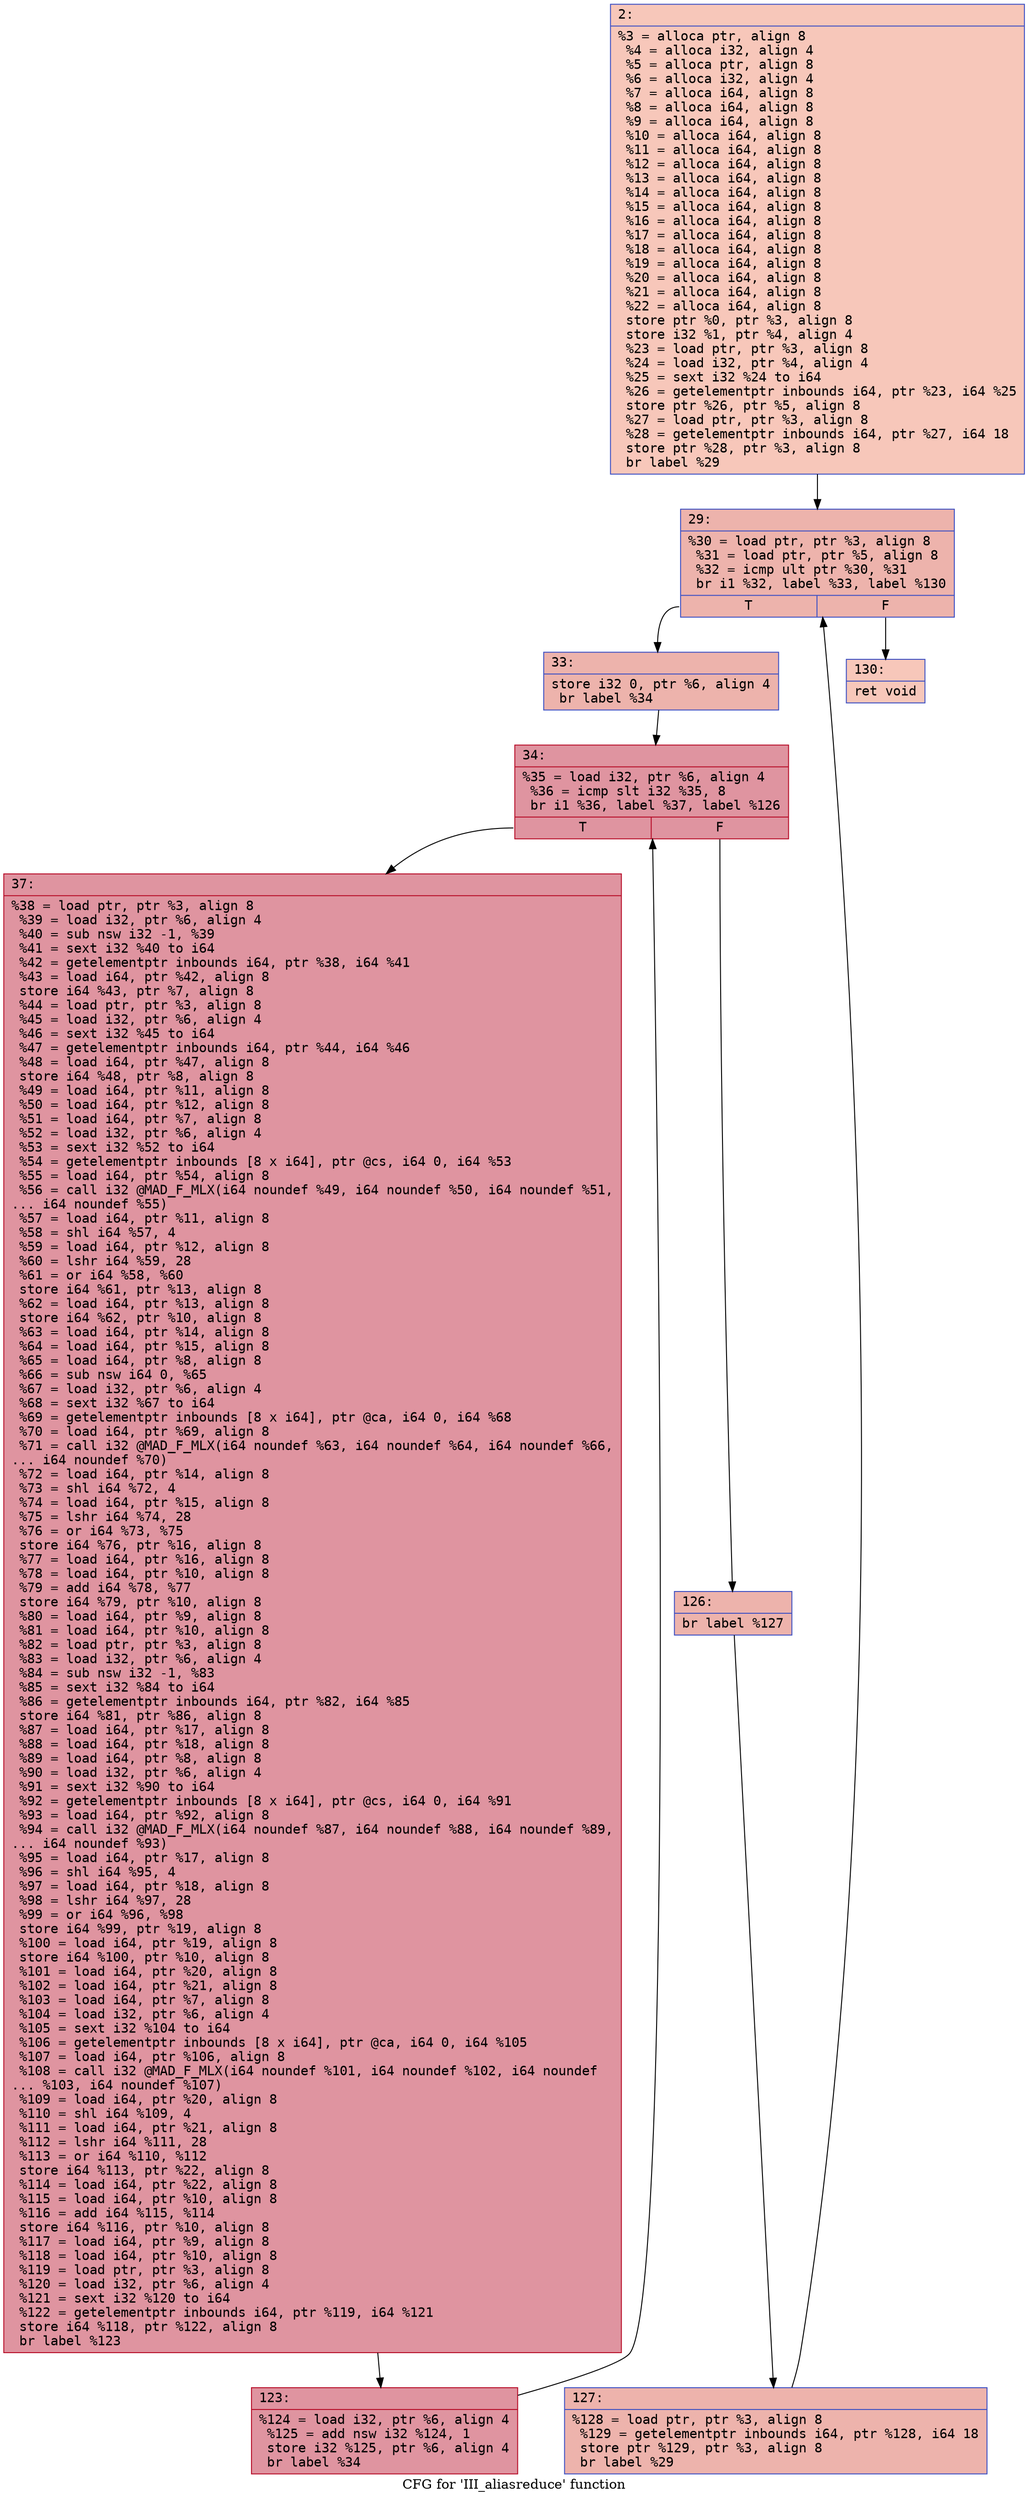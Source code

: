 digraph "CFG for 'III_aliasreduce' function" {
	label="CFG for 'III_aliasreduce' function";

	Node0x600001e84370 [shape=record,color="#3d50c3ff", style=filled, fillcolor="#ec7f6370" fontname="Courier",label="{2:\l|  %3 = alloca ptr, align 8\l  %4 = alloca i32, align 4\l  %5 = alloca ptr, align 8\l  %6 = alloca i32, align 4\l  %7 = alloca i64, align 8\l  %8 = alloca i64, align 8\l  %9 = alloca i64, align 8\l  %10 = alloca i64, align 8\l  %11 = alloca i64, align 8\l  %12 = alloca i64, align 8\l  %13 = alloca i64, align 8\l  %14 = alloca i64, align 8\l  %15 = alloca i64, align 8\l  %16 = alloca i64, align 8\l  %17 = alloca i64, align 8\l  %18 = alloca i64, align 8\l  %19 = alloca i64, align 8\l  %20 = alloca i64, align 8\l  %21 = alloca i64, align 8\l  %22 = alloca i64, align 8\l  store ptr %0, ptr %3, align 8\l  store i32 %1, ptr %4, align 4\l  %23 = load ptr, ptr %3, align 8\l  %24 = load i32, ptr %4, align 4\l  %25 = sext i32 %24 to i64\l  %26 = getelementptr inbounds i64, ptr %23, i64 %25\l  store ptr %26, ptr %5, align 8\l  %27 = load ptr, ptr %3, align 8\l  %28 = getelementptr inbounds i64, ptr %27, i64 18\l  store ptr %28, ptr %3, align 8\l  br label %29\l}"];
	Node0x600001e84370 -> Node0x600001e843c0[tooltip="2 -> 29\nProbability 100.00%" ];
	Node0x600001e843c0 [shape=record,color="#3d50c3ff", style=filled, fillcolor="#d6524470" fontname="Courier",label="{29:\l|  %30 = load ptr, ptr %3, align 8\l  %31 = load ptr, ptr %5, align 8\l  %32 = icmp ult ptr %30, %31\l  br i1 %32, label %33, label %130\l|{<s0>T|<s1>F}}"];
	Node0x600001e843c0:s0 -> Node0x600001e84410[tooltip="29 -> 33\nProbability 96.88%" ];
	Node0x600001e843c0:s1 -> Node0x600001e845f0[tooltip="29 -> 130\nProbability 3.12%" ];
	Node0x600001e84410 [shape=record,color="#3d50c3ff", style=filled, fillcolor="#d6524470" fontname="Courier",label="{33:\l|  store i32 0, ptr %6, align 4\l  br label %34\l}"];
	Node0x600001e84410 -> Node0x600001e84460[tooltip="33 -> 34\nProbability 100.00%" ];
	Node0x600001e84460 [shape=record,color="#b70d28ff", style=filled, fillcolor="#b70d2870" fontname="Courier",label="{34:\l|  %35 = load i32, ptr %6, align 4\l  %36 = icmp slt i32 %35, 8\l  br i1 %36, label %37, label %126\l|{<s0>T|<s1>F}}"];
	Node0x600001e84460:s0 -> Node0x600001e844b0[tooltip="34 -> 37\nProbability 96.88%" ];
	Node0x600001e84460:s1 -> Node0x600001e84550[tooltip="34 -> 126\nProbability 3.12%" ];
	Node0x600001e844b0 [shape=record,color="#b70d28ff", style=filled, fillcolor="#b70d2870" fontname="Courier",label="{37:\l|  %38 = load ptr, ptr %3, align 8\l  %39 = load i32, ptr %6, align 4\l  %40 = sub nsw i32 -1, %39\l  %41 = sext i32 %40 to i64\l  %42 = getelementptr inbounds i64, ptr %38, i64 %41\l  %43 = load i64, ptr %42, align 8\l  store i64 %43, ptr %7, align 8\l  %44 = load ptr, ptr %3, align 8\l  %45 = load i32, ptr %6, align 4\l  %46 = sext i32 %45 to i64\l  %47 = getelementptr inbounds i64, ptr %44, i64 %46\l  %48 = load i64, ptr %47, align 8\l  store i64 %48, ptr %8, align 8\l  %49 = load i64, ptr %11, align 8\l  %50 = load i64, ptr %12, align 8\l  %51 = load i64, ptr %7, align 8\l  %52 = load i32, ptr %6, align 4\l  %53 = sext i32 %52 to i64\l  %54 = getelementptr inbounds [8 x i64], ptr @cs, i64 0, i64 %53\l  %55 = load i64, ptr %54, align 8\l  %56 = call i32 @MAD_F_MLX(i64 noundef %49, i64 noundef %50, i64 noundef %51,\l... i64 noundef %55)\l  %57 = load i64, ptr %11, align 8\l  %58 = shl i64 %57, 4\l  %59 = load i64, ptr %12, align 8\l  %60 = lshr i64 %59, 28\l  %61 = or i64 %58, %60\l  store i64 %61, ptr %13, align 8\l  %62 = load i64, ptr %13, align 8\l  store i64 %62, ptr %10, align 8\l  %63 = load i64, ptr %14, align 8\l  %64 = load i64, ptr %15, align 8\l  %65 = load i64, ptr %8, align 8\l  %66 = sub nsw i64 0, %65\l  %67 = load i32, ptr %6, align 4\l  %68 = sext i32 %67 to i64\l  %69 = getelementptr inbounds [8 x i64], ptr @ca, i64 0, i64 %68\l  %70 = load i64, ptr %69, align 8\l  %71 = call i32 @MAD_F_MLX(i64 noundef %63, i64 noundef %64, i64 noundef %66,\l... i64 noundef %70)\l  %72 = load i64, ptr %14, align 8\l  %73 = shl i64 %72, 4\l  %74 = load i64, ptr %15, align 8\l  %75 = lshr i64 %74, 28\l  %76 = or i64 %73, %75\l  store i64 %76, ptr %16, align 8\l  %77 = load i64, ptr %16, align 8\l  %78 = load i64, ptr %10, align 8\l  %79 = add i64 %78, %77\l  store i64 %79, ptr %10, align 8\l  %80 = load i64, ptr %9, align 8\l  %81 = load i64, ptr %10, align 8\l  %82 = load ptr, ptr %3, align 8\l  %83 = load i32, ptr %6, align 4\l  %84 = sub nsw i32 -1, %83\l  %85 = sext i32 %84 to i64\l  %86 = getelementptr inbounds i64, ptr %82, i64 %85\l  store i64 %81, ptr %86, align 8\l  %87 = load i64, ptr %17, align 8\l  %88 = load i64, ptr %18, align 8\l  %89 = load i64, ptr %8, align 8\l  %90 = load i32, ptr %6, align 4\l  %91 = sext i32 %90 to i64\l  %92 = getelementptr inbounds [8 x i64], ptr @cs, i64 0, i64 %91\l  %93 = load i64, ptr %92, align 8\l  %94 = call i32 @MAD_F_MLX(i64 noundef %87, i64 noundef %88, i64 noundef %89,\l... i64 noundef %93)\l  %95 = load i64, ptr %17, align 8\l  %96 = shl i64 %95, 4\l  %97 = load i64, ptr %18, align 8\l  %98 = lshr i64 %97, 28\l  %99 = or i64 %96, %98\l  store i64 %99, ptr %19, align 8\l  %100 = load i64, ptr %19, align 8\l  store i64 %100, ptr %10, align 8\l  %101 = load i64, ptr %20, align 8\l  %102 = load i64, ptr %21, align 8\l  %103 = load i64, ptr %7, align 8\l  %104 = load i32, ptr %6, align 4\l  %105 = sext i32 %104 to i64\l  %106 = getelementptr inbounds [8 x i64], ptr @ca, i64 0, i64 %105\l  %107 = load i64, ptr %106, align 8\l  %108 = call i32 @MAD_F_MLX(i64 noundef %101, i64 noundef %102, i64 noundef\l... %103, i64 noundef %107)\l  %109 = load i64, ptr %20, align 8\l  %110 = shl i64 %109, 4\l  %111 = load i64, ptr %21, align 8\l  %112 = lshr i64 %111, 28\l  %113 = or i64 %110, %112\l  store i64 %113, ptr %22, align 8\l  %114 = load i64, ptr %22, align 8\l  %115 = load i64, ptr %10, align 8\l  %116 = add i64 %115, %114\l  store i64 %116, ptr %10, align 8\l  %117 = load i64, ptr %9, align 8\l  %118 = load i64, ptr %10, align 8\l  %119 = load ptr, ptr %3, align 8\l  %120 = load i32, ptr %6, align 4\l  %121 = sext i32 %120 to i64\l  %122 = getelementptr inbounds i64, ptr %119, i64 %121\l  store i64 %118, ptr %122, align 8\l  br label %123\l}"];
	Node0x600001e844b0 -> Node0x600001e84500[tooltip="37 -> 123\nProbability 100.00%" ];
	Node0x600001e84500 [shape=record,color="#b70d28ff", style=filled, fillcolor="#b70d2870" fontname="Courier",label="{123:\l|  %124 = load i32, ptr %6, align 4\l  %125 = add nsw i32 %124, 1\l  store i32 %125, ptr %6, align 4\l  br label %34\l}"];
	Node0x600001e84500 -> Node0x600001e84460[tooltip="123 -> 34\nProbability 100.00%" ];
	Node0x600001e84550 [shape=record,color="#3d50c3ff", style=filled, fillcolor="#d6524470" fontname="Courier",label="{126:\l|  br label %127\l}"];
	Node0x600001e84550 -> Node0x600001e845a0[tooltip="126 -> 127\nProbability 100.00%" ];
	Node0x600001e845a0 [shape=record,color="#3d50c3ff", style=filled, fillcolor="#d6524470" fontname="Courier",label="{127:\l|  %128 = load ptr, ptr %3, align 8\l  %129 = getelementptr inbounds i64, ptr %128, i64 18\l  store ptr %129, ptr %3, align 8\l  br label %29\l}"];
	Node0x600001e845a0 -> Node0x600001e843c0[tooltip="127 -> 29\nProbability 100.00%" ];
	Node0x600001e845f0 [shape=record,color="#3d50c3ff", style=filled, fillcolor="#ec7f6370" fontname="Courier",label="{130:\l|  ret void\l}"];
}
